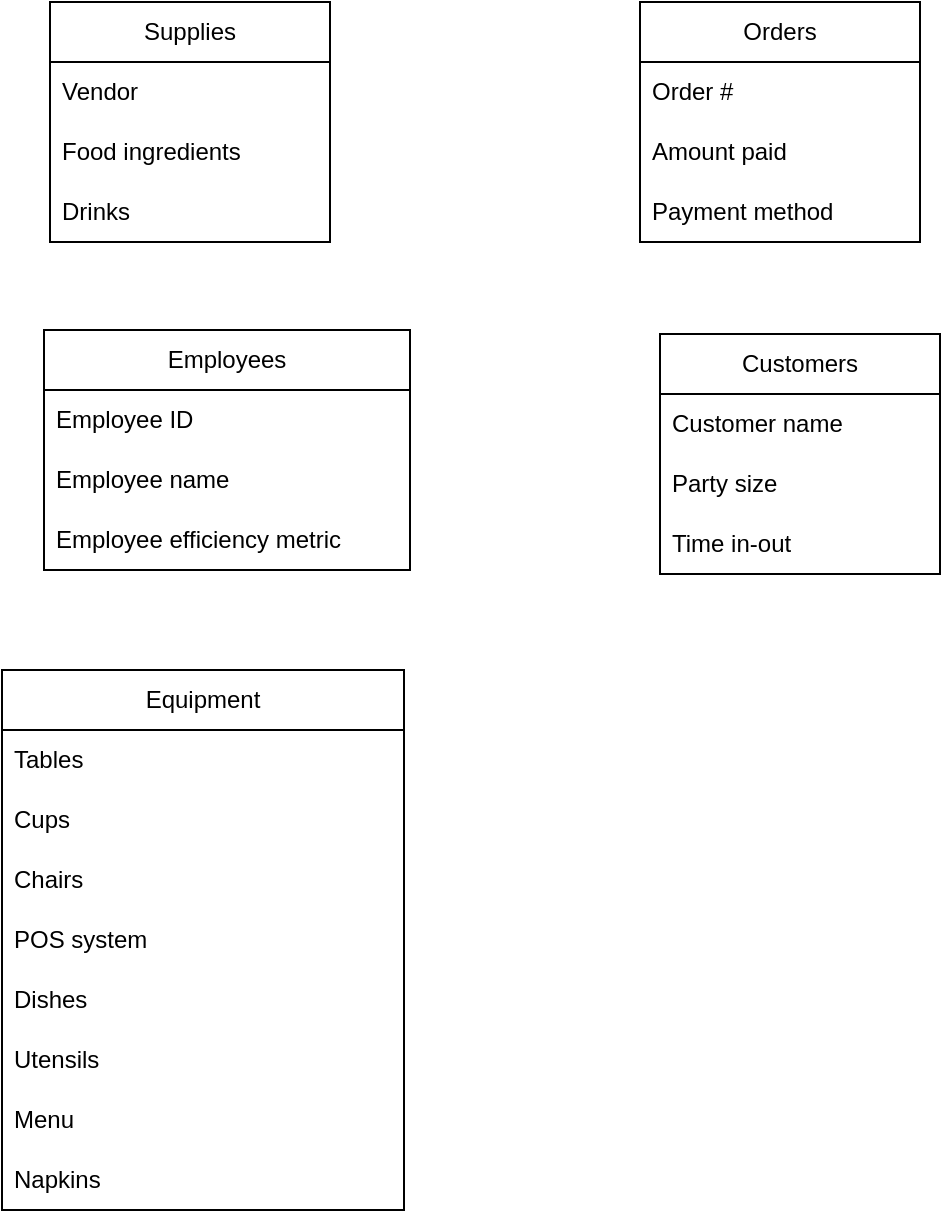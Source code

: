 <mxfile version="24.7.17">
  <diagram name="Page-1" id="rBGAqeiz4oCl3eht4Bwq">
    <mxGraphModel dx="914" dy="1104" grid="0" gridSize="10" guides="1" tooltips="1" connect="1" arrows="1" fold="1" page="0" pageScale="1" pageWidth="850" pageHeight="1100" math="0" shadow="0">
      <root>
        <mxCell id="0" />
        <mxCell id="1" parent="0" />
        <mxCell id="vGkJpFYCosvd9r0rAjr1-6" value="Customers" style="swimlane;fontStyle=0;childLayout=stackLayout;horizontal=1;startSize=30;horizontalStack=0;resizeParent=1;resizeParentMax=0;resizeLast=0;collapsible=1;marginBottom=0;whiteSpace=wrap;html=1;" vertex="1" parent="1">
          <mxGeometry x="314" y="42" width="140" height="120" as="geometry" />
        </mxCell>
        <mxCell id="vGkJpFYCosvd9r0rAjr1-3" value="Customer name" style="text;strokeColor=none;fillColor=none;align=left;verticalAlign=middle;spacingLeft=4;spacingRight=4;overflow=hidden;points=[[0,0.5],[1,0.5]];portConstraint=eastwest;rotatable=0;whiteSpace=wrap;html=1;" vertex="1" parent="vGkJpFYCosvd9r0rAjr1-6">
          <mxGeometry y="30" width="140" height="30" as="geometry" />
        </mxCell>
        <mxCell id="vGkJpFYCosvd9r0rAjr1-4" value="Party size&amp;nbsp;" style="text;strokeColor=none;fillColor=none;align=left;verticalAlign=middle;spacingLeft=4;spacingRight=4;overflow=hidden;points=[[0,0.5],[1,0.5]];portConstraint=eastwest;rotatable=0;whiteSpace=wrap;html=1;" vertex="1" parent="vGkJpFYCosvd9r0rAjr1-6">
          <mxGeometry y="60" width="140" height="30" as="geometry" />
        </mxCell>
        <mxCell id="vGkJpFYCosvd9r0rAjr1-5" value="Time in-out" style="text;strokeColor=none;fillColor=none;align=left;verticalAlign=middle;spacingLeft=4;spacingRight=4;overflow=hidden;points=[[0,0.5],[1,0.5]];portConstraint=eastwest;rotatable=0;whiteSpace=wrap;html=1;" vertex="1" parent="vGkJpFYCosvd9r0rAjr1-6">
          <mxGeometry y="90" width="140" height="30" as="geometry" />
        </mxCell>
        <mxCell id="vGkJpFYCosvd9r0rAjr1-10" value="Supplies" style="swimlane;fontStyle=0;childLayout=stackLayout;horizontal=1;startSize=30;horizontalStack=0;resizeParent=1;resizeParentMax=0;resizeLast=0;collapsible=1;marginBottom=0;whiteSpace=wrap;html=1;" vertex="1" parent="1">
          <mxGeometry x="9" y="-124" width="140" height="120" as="geometry" />
        </mxCell>
        <mxCell id="vGkJpFYCosvd9r0rAjr1-11" value="Vendor" style="text;strokeColor=none;fillColor=none;align=left;verticalAlign=middle;spacingLeft=4;spacingRight=4;overflow=hidden;points=[[0,0.5],[1,0.5]];portConstraint=eastwest;rotatable=0;whiteSpace=wrap;html=1;" vertex="1" parent="vGkJpFYCosvd9r0rAjr1-10">
          <mxGeometry y="30" width="140" height="30" as="geometry" />
        </mxCell>
        <mxCell id="vGkJpFYCosvd9r0rAjr1-12" value="Food ingredients" style="text;strokeColor=none;fillColor=none;align=left;verticalAlign=middle;spacingLeft=4;spacingRight=4;overflow=hidden;points=[[0,0.5],[1,0.5]];portConstraint=eastwest;rotatable=0;whiteSpace=wrap;html=1;" vertex="1" parent="vGkJpFYCosvd9r0rAjr1-10">
          <mxGeometry y="60" width="140" height="30" as="geometry" />
        </mxCell>
        <mxCell id="vGkJpFYCosvd9r0rAjr1-13" value="Drinks" style="text;strokeColor=none;fillColor=none;align=left;verticalAlign=middle;spacingLeft=4;spacingRight=4;overflow=hidden;points=[[0,0.5],[1,0.5]];portConstraint=eastwest;rotatable=0;whiteSpace=wrap;html=1;" vertex="1" parent="vGkJpFYCosvd9r0rAjr1-10">
          <mxGeometry y="90" width="140" height="30" as="geometry" />
        </mxCell>
        <mxCell id="vGkJpFYCosvd9r0rAjr1-14" value="Employees" style="swimlane;fontStyle=0;childLayout=stackLayout;horizontal=1;startSize=30;horizontalStack=0;resizeParent=1;resizeParentMax=0;resizeLast=0;collapsible=1;marginBottom=0;whiteSpace=wrap;html=1;" vertex="1" parent="1">
          <mxGeometry x="6" y="40" width="183" height="120" as="geometry" />
        </mxCell>
        <mxCell id="vGkJpFYCosvd9r0rAjr1-16" value="Employee ID" style="text;strokeColor=none;fillColor=none;align=left;verticalAlign=middle;spacingLeft=4;spacingRight=4;overflow=hidden;points=[[0,0.5],[1,0.5]];portConstraint=eastwest;rotatable=0;whiteSpace=wrap;html=1;" vertex="1" parent="vGkJpFYCosvd9r0rAjr1-14">
          <mxGeometry y="30" width="183" height="30" as="geometry" />
        </mxCell>
        <mxCell id="vGkJpFYCosvd9r0rAjr1-35" value="Employee name" style="text;strokeColor=none;fillColor=none;align=left;verticalAlign=middle;spacingLeft=4;spacingRight=4;overflow=hidden;points=[[0,0.5],[1,0.5]];portConstraint=eastwest;rotatable=0;whiteSpace=wrap;html=1;" vertex="1" parent="vGkJpFYCosvd9r0rAjr1-14">
          <mxGeometry y="60" width="183" height="30" as="geometry" />
        </mxCell>
        <mxCell id="vGkJpFYCosvd9r0rAjr1-17" value="Employee efficiency metric" style="text;strokeColor=none;fillColor=none;align=left;verticalAlign=middle;spacingLeft=4;spacingRight=4;overflow=hidden;points=[[0,0.5],[1,0.5]];portConstraint=eastwest;rotatable=0;whiteSpace=wrap;html=1;" vertex="1" parent="vGkJpFYCosvd9r0rAjr1-14">
          <mxGeometry y="90" width="183" height="30" as="geometry" />
        </mxCell>
        <mxCell id="vGkJpFYCosvd9r0rAjr1-18" value="Orders" style="swimlane;fontStyle=0;childLayout=stackLayout;horizontal=1;startSize=30;horizontalStack=0;resizeParent=1;resizeParentMax=0;resizeLast=0;collapsible=1;marginBottom=0;whiteSpace=wrap;html=1;" vertex="1" parent="1">
          <mxGeometry x="304" y="-124" width="140" height="120" as="geometry" />
        </mxCell>
        <mxCell id="vGkJpFYCosvd9r0rAjr1-19" value="Order #" style="text;strokeColor=none;fillColor=none;align=left;verticalAlign=middle;spacingLeft=4;spacingRight=4;overflow=hidden;points=[[0,0.5],[1,0.5]];portConstraint=eastwest;rotatable=0;whiteSpace=wrap;html=1;" vertex="1" parent="vGkJpFYCosvd9r0rAjr1-18">
          <mxGeometry y="30" width="140" height="30" as="geometry" />
        </mxCell>
        <mxCell id="vGkJpFYCosvd9r0rAjr1-20" value="Amount paid" style="text;strokeColor=none;fillColor=none;align=left;verticalAlign=middle;spacingLeft=4;spacingRight=4;overflow=hidden;points=[[0,0.5],[1,0.5]];portConstraint=eastwest;rotatable=0;whiteSpace=wrap;html=1;" vertex="1" parent="vGkJpFYCosvd9r0rAjr1-18">
          <mxGeometry y="60" width="140" height="30" as="geometry" />
        </mxCell>
        <mxCell id="vGkJpFYCosvd9r0rAjr1-21" value="Payment method" style="text;strokeColor=none;fillColor=none;align=left;verticalAlign=middle;spacingLeft=4;spacingRight=4;overflow=hidden;points=[[0,0.5],[1,0.5]];portConstraint=eastwest;rotatable=0;whiteSpace=wrap;html=1;" vertex="1" parent="vGkJpFYCosvd9r0rAjr1-18">
          <mxGeometry y="90" width="140" height="30" as="geometry" />
        </mxCell>
        <mxCell id="vGkJpFYCosvd9r0rAjr1-26" value="Equipment" style="swimlane;fontStyle=0;childLayout=stackLayout;horizontal=1;startSize=30;horizontalStack=0;resizeParent=1;resizeParentMax=0;resizeLast=0;collapsible=1;marginBottom=0;whiteSpace=wrap;html=1;" vertex="1" parent="1">
          <mxGeometry x="-15" y="210" width="201" height="270" as="geometry" />
        </mxCell>
        <mxCell id="vGkJpFYCosvd9r0rAjr1-27" value="Tables" style="text;strokeColor=none;fillColor=none;align=left;verticalAlign=middle;spacingLeft=4;spacingRight=4;overflow=hidden;points=[[0,0.5],[1,0.5]];portConstraint=eastwest;rotatable=0;whiteSpace=wrap;html=1;" vertex="1" parent="vGkJpFYCosvd9r0rAjr1-26">
          <mxGeometry y="30" width="201" height="30" as="geometry" />
        </mxCell>
        <mxCell id="vGkJpFYCosvd9r0rAjr1-36" value="Cups" style="text;strokeColor=none;fillColor=none;align=left;verticalAlign=middle;spacingLeft=4;spacingRight=4;overflow=hidden;points=[[0,0.5],[1,0.5]];portConstraint=eastwest;rotatable=0;whiteSpace=wrap;html=1;" vertex="1" parent="vGkJpFYCosvd9r0rAjr1-26">
          <mxGeometry y="60" width="201" height="30" as="geometry" />
        </mxCell>
        <mxCell id="vGkJpFYCosvd9r0rAjr1-28" value="Chairs" style="text;strokeColor=none;fillColor=none;align=left;verticalAlign=middle;spacingLeft=4;spacingRight=4;overflow=hidden;points=[[0,0.5],[1,0.5]];portConstraint=eastwest;rotatable=0;whiteSpace=wrap;html=1;" vertex="1" parent="vGkJpFYCosvd9r0rAjr1-26">
          <mxGeometry y="90" width="201" height="30" as="geometry" />
        </mxCell>
        <mxCell id="vGkJpFYCosvd9r0rAjr1-29" value="POS system" style="text;strokeColor=none;fillColor=none;align=left;verticalAlign=middle;spacingLeft=4;spacingRight=4;overflow=hidden;points=[[0,0.5],[1,0.5]];portConstraint=eastwest;rotatable=0;whiteSpace=wrap;html=1;" vertex="1" parent="vGkJpFYCosvd9r0rAjr1-26">
          <mxGeometry y="120" width="201" height="30" as="geometry" />
        </mxCell>
        <mxCell id="vGkJpFYCosvd9r0rAjr1-37" value="Dishes" style="text;strokeColor=none;fillColor=none;align=left;verticalAlign=middle;spacingLeft=4;spacingRight=4;overflow=hidden;points=[[0,0.5],[1,0.5]];portConstraint=eastwest;rotatable=0;whiteSpace=wrap;html=1;" vertex="1" parent="vGkJpFYCosvd9r0rAjr1-26">
          <mxGeometry y="150" width="201" height="30" as="geometry" />
        </mxCell>
        <mxCell id="vGkJpFYCosvd9r0rAjr1-38" value="Utensils" style="text;strokeColor=none;fillColor=none;align=left;verticalAlign=middle;spacingLeft=4;spacingRight=4;overflow=hidden;points=[[0,0.5],[1,0.5]];portConstraint=eastwest;rotatable=0;whiteSpace=wrap;html=1;" vertex="1" parent="vGkJpFYCosvd9r0rAjr1-26">
          <mxGeometry y="180" width="201" height="30" as="geometry" />
        </mxCell>
        <mxCell id="vGkJpFYCosvd9r0rAjr1-40" value="Menu" style="text;strokeColor=none;fillColor=none;align=left;verticalAlign=middle;spacingLeft=4;spacingRight=4;overflow=hidden;points=[[0,0.5],[1,0.5]];portConstraint=eastwest;rotatable=0;whiteSpace=wrap;html=1;" vertex="1" parent="vGkJpFYCosvd9r0rAjr1-26">
          <mxGeometry y="210" width="201" height="30" as="geometry" />
        </mxCell>
        <mxCell id="vGkJpFYCosvd9r0rAjr1-39" value="Napkins" style="text;strokeColor=none;fillColor=none;align=left;verticalAlign=middle;spacingLeft=4;spacingRight=4;overflow=hidden;points=[[0,0.5],[1,0.5]];portConstraint=eastwest;rotatable=0;whiteSpace=wrap;html=1;" vertex="1" parent="vGkJpFYCosvd9r0rAjr1-26">
          <mxGeometry y="240" width="201" height="30" as="geometry" />
        </mxCell>
      </root>
    </mxGraphModel>
  </diagram>
</mxfile>
